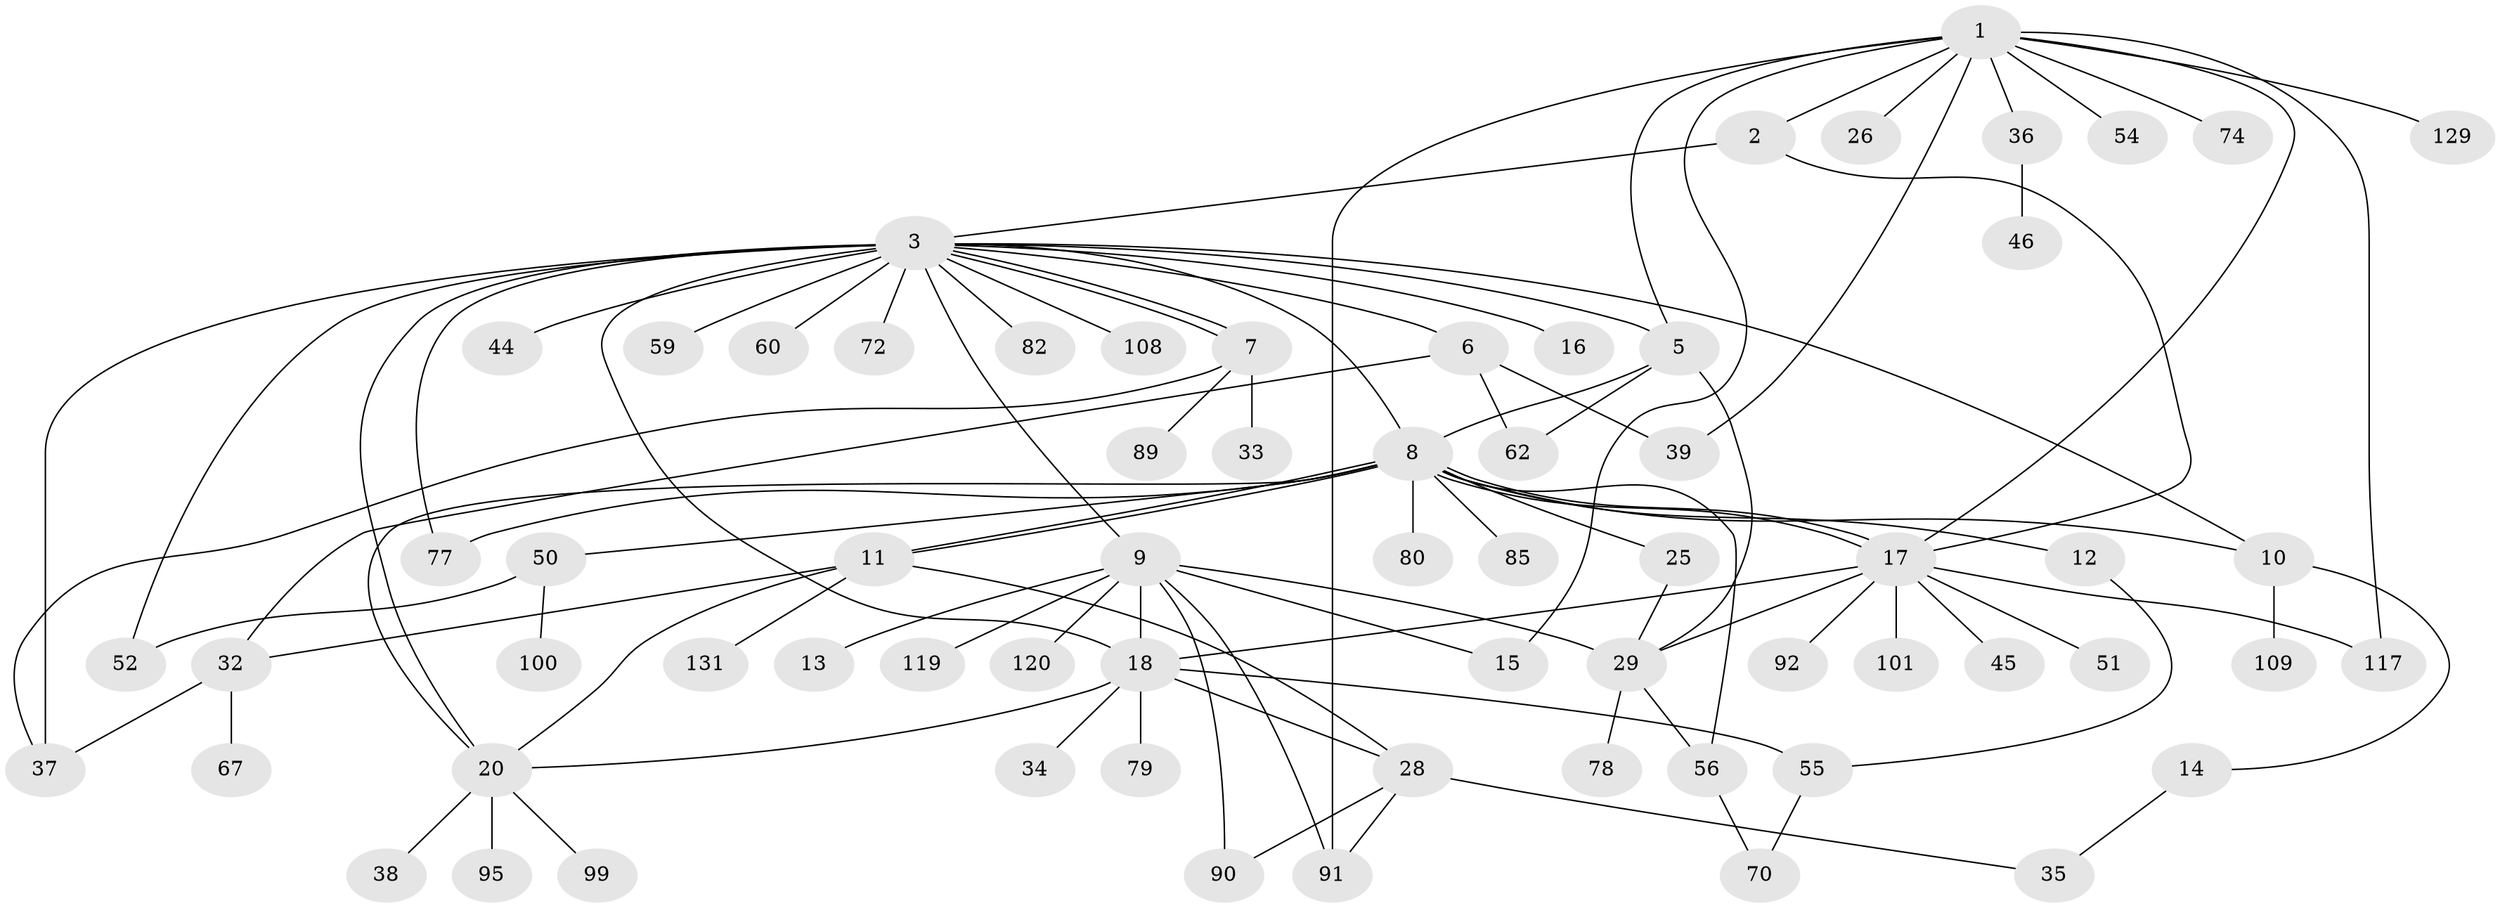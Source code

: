 // original degree distribution, {9: 0.014814814814814815, 3: 0.14814814814814814, 22: 0.007407407407407408, 5: 0.05185185185185185, 4: 0.07407407407407407, 15: 0.007407407407407408, 6: 0.022222222222222223, 2: 0.13333333333333333, 1: 0.5185185185185185, 11: 0.007407407407407408, 8: 0.007407407407407408, 7: 0.007407407407407408}
// Generated by graph-tools (version 1.1) at 2025/14/03/09/25 04:14:31]
// undirected, 67 vertices, 99 edges
graph export_dot {
graph [start="1"]
  node [color=gray90,style=filled];
  1 [super="+21"];
  2;
  3 [super="+4+61+30+31+63+57+121"];
  5;
  6;
  7;
  8;
  9;
  10;
  11 [super="+23"];
  12;
  13;
  14;
  15 [super="+19+81"];
  16;
  17 [super="+69+86"];
  18 [super="+47+43+96+27"];
  20 [super="+42+22+41"];
  25 [super="+126"];
  26;
  28 [super="+40"];
  29 [super="+48+65"];
  32 [super="+130+53"];
  33;
  34 [super="+49+111+113"];
  35 [super="+75+98"];
  36;
  37 [super="+94"];
  38;
  39 [super="+133+115+66+83+87"];
  44;
  45;
  46;
  50;
  51;
  52 [super="+123"];
  54;
  55 [super="+68"];
  56;
  59;
  60;
  62 [super="+93"];
  67;
  70 [super="+84"];
  72;
  74;
  77;
  78;
  79;
  80;
  82;
  85;
  89 [super="+128"];
  90;
  91;
  92;
  95;
  99;
  100;
  101;
  108;
  109;
  117 [super="+135"];
  119;
  120;
  129;
  131;
  1 -- 2;
  1 -- 17;
  1 -- 54;
  1 -- 91;
  1 -- 117;
  1 -- 129;
  1 -- 39;
  1 -- 36;
  1 -- 5;
  1 -- 74;
  1 -- 26;
  1 -- 15;
  2 -- 3;
  2 -- 17;
  3 -- 5;
  3 -- 7;
  3 -- 7;
  3 -- 9;
  3 -- 16;
  3 -- 18 [weight=3];
  3 -- 44;
  3 -- 59;
  3 -- 60;
  3 -- 72;
  3 -- 82;
  3 -- 108;
  3 -- 52;
  3 -- 6;
  3 -- 10;
  3 -- 77;
  3 -- 20;
  3 -- 8;
  3 -- 37;
  5 -- 8;
  5 -- 62;
  5 -- 29;
  6 -- 32;
  6 -- 39;
  6 -- 62;
  7 -- 33;
  7 -- 37;
  7 -- 89;
  8 -- 10;
  8 -- 11;
  8 -- 11;
  8 -- 12;
  8 -- 17;
  8 -- 17;
  8 -- 20;
  8 -- 25;
  8 -- 50;
  8 -- 56;
  8 -- 77;
  8 -- 80;
  8 -- 85;
  9 -- 13;
  9 -- 15;
  9 -- 18;
  9 -- 90;
  9 -- 91;
  9 -- 119;
  9 -- 120;
  9 -- 29;
  10 -- 14;
  10 -- 109;
  11 -- 20;
  11 -- 131;
  11 -- 32;
  11 -- 28;
  12 -- 55;
  14 -- 35;
  17 -- 29 [weight=2];
  17 -- 45;
  17 -- 51;
  17 -- 92;
  17 -- 101;
  17 -- 117;
  17 -- 18;
  18 -- 34;
  18 -- 20;
  18 -- 79;
  18 -- 28;
  18 -- 55;
  20 -- 38;
  20 -- 99;
  20 -- 95;
  25 -- 29;
  28 -- 35;
  28 -- 90;
  28 -- 91;
  29 -- 78;
  29 -- 56;
  32 -- 67;
  32 -- 37;
  36 -- 46;
  50 -- 52;
  50 -- 100;
  55 -- 70;
  56 -- 70;
}

